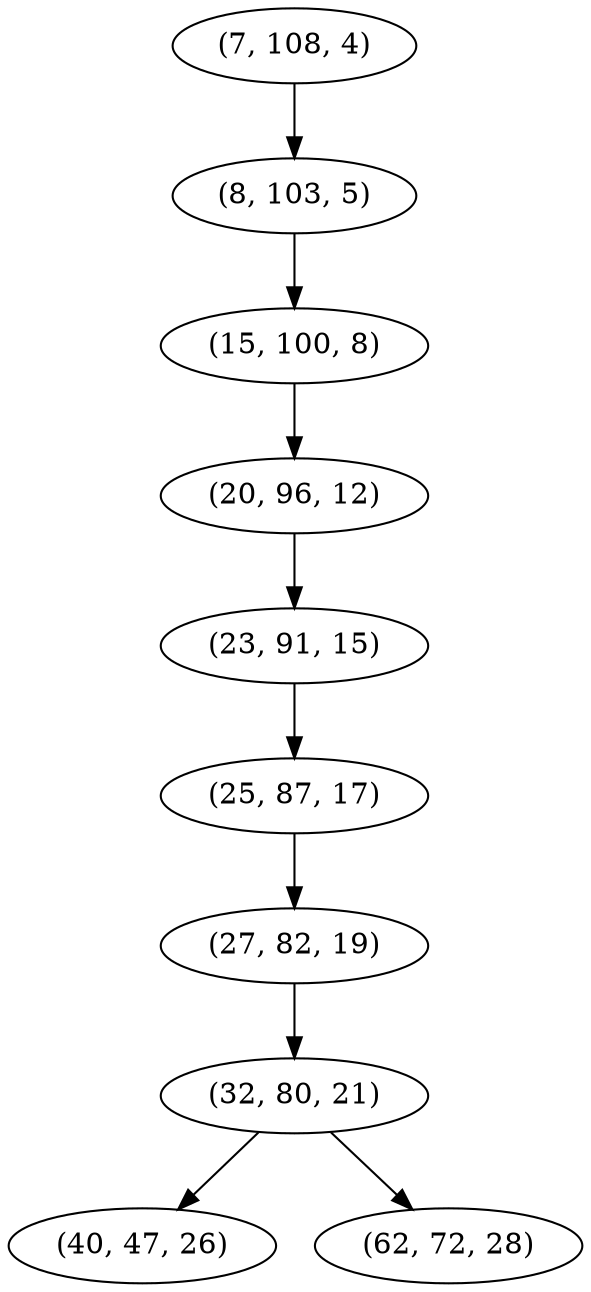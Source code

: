 digraph tree {
    "(7, 108, 4)";
    "(8, 103, 5)";
    "(15, 100, 8)";
    "(20, 96, 12)";
    "(23, 91, 15)";
    "(25, 87, 17)";
    "(27, 82, 19)";
    "(32, 80, 21)";
    "(40, 47, 26)";
    "(62, 72, 28)";
    "(7, 108, 4)" -> "(8, 103, 5)";
    "(8, 103, 5)" -> "(15, 100, 8)";
    "(15, 100, 8)" -> "(20, 96, 12)";
    "(20, 96, 12)" -> "(23, 91, 15)";
    "(23, 91, 15)" -> "(25, 87, 17)";
    "(25, 87, 17)" -> "(27, 82, 19)";
    "(27, 82, 19)" -> "(32, 80, 21)";
    "(32, 80, 21)" -> "(40, 47, 26)";
    "(32, 80, 21)" -> "(62, 72, 28)";
}
